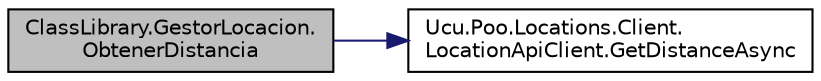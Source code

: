 digraph "ClassLibrary.GestorLocacion.ObtenerDistancia"
{
 // INTERACTIVE_SVG=YES
 // LATEX_PDF_SIZE
  edge [fontname="Helvetica",fontsize="10",labelfontname="Helvetica",labelfontsize="10"];
  node [fontname="Helvetica",fontsize="10",shape=record];
  rankdir="LR";
  Node1 [label="ClassLibrary.GestorLocacion.\lObtenerDistancia",height=0.2,width=0.4,color="black", fillcolor="grey75", style="filled", fontcolor="black",tooltip="Sirve para obtener la distancia entre dos ubicaciones."];
  Node1 -> Node2 [color="midnightblue",fontsize="10",style="solid",fontname="Helvetica"];
  Node2 [label="Ucu.Poo.Locations.Client.\lLocationApiClient.GetDistanceAsync",height=0.2,width=0.4,color="black", fillcolor="white", style="filled",URL="$classUcu_1_1Poo_1_1Locations_1_1Client_1_1LocationApiClient.html#a8682c629cc8a4ccf01424a0e07035884",tooltip="Obtiene la distancia entre dos coordenadas."];
}
